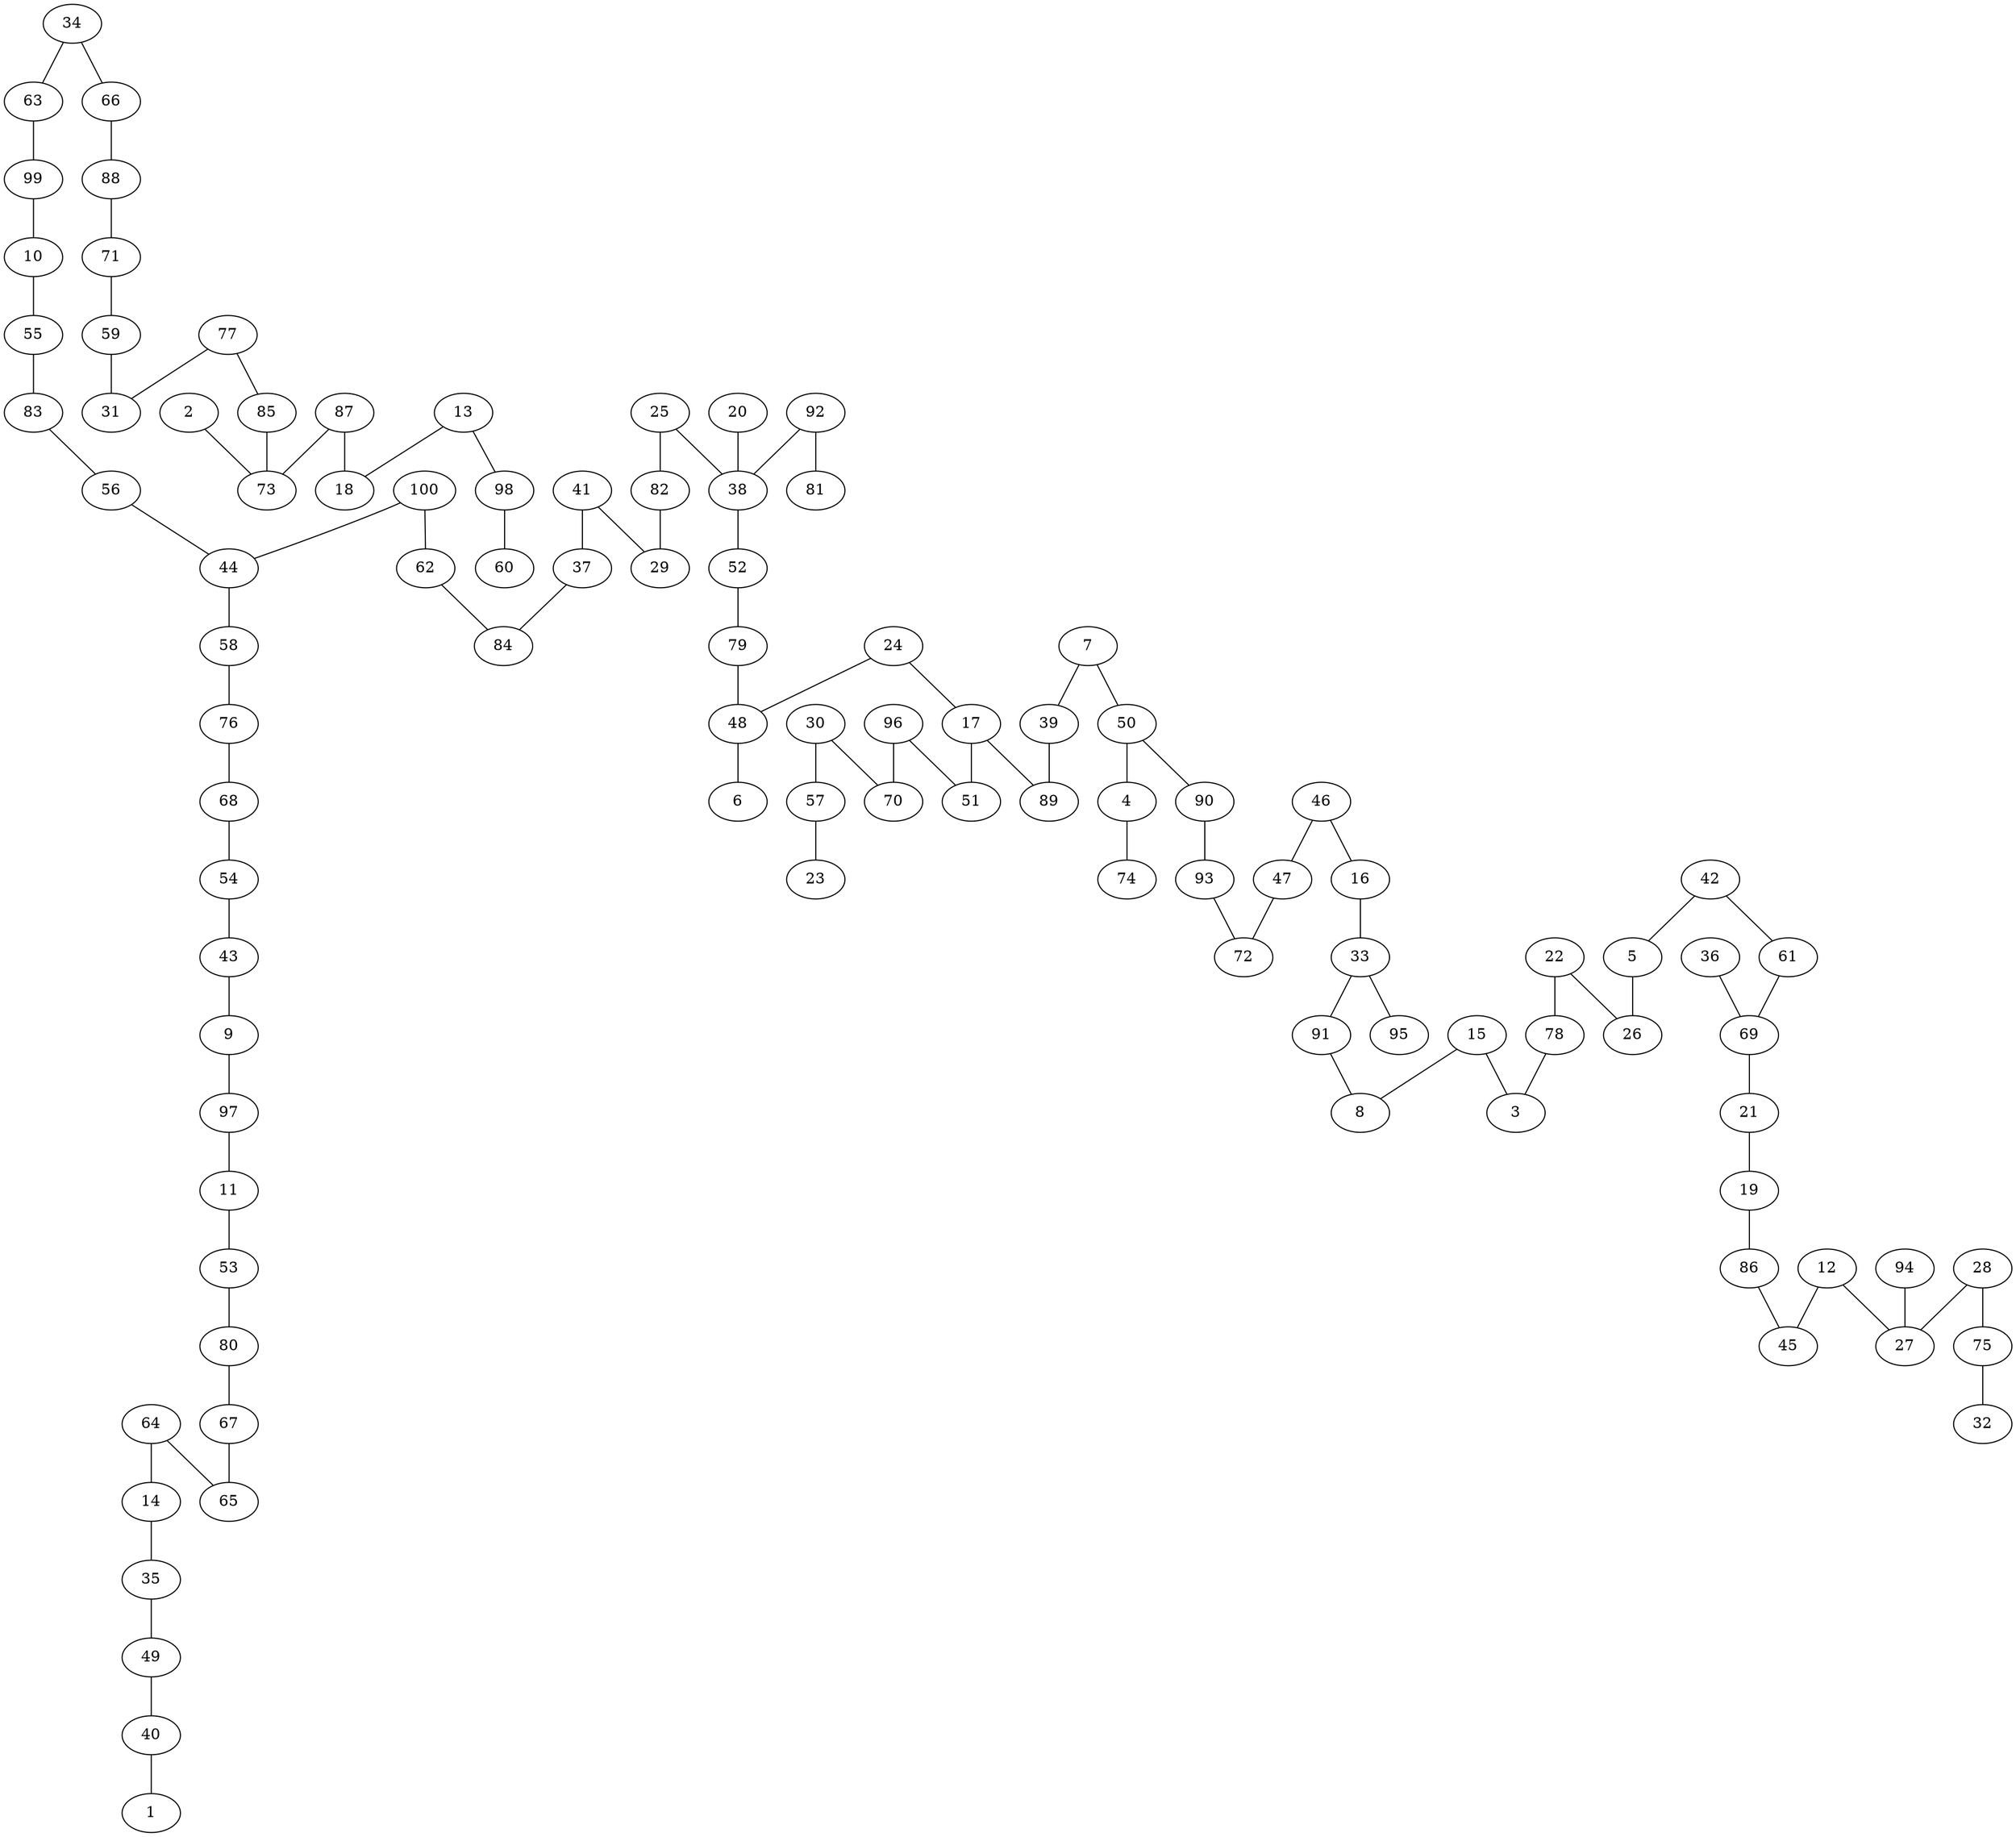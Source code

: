 graph arbol_DFS_R_G_1 {
    1;
    40;
    49;
    35;
    14;
    64;
    65;
    67;
    80;
    53;
    11;
    97;
    9;
    43;
    54;
    68;
    76;
    58;
    44;
    56;
    83;
    55;
    10;
    99;
    63;
    34;
    66;
    88;
    71;
    59;
    31;
    77;
    85;
    73;
    2;
    87;
    18;
    13;
    98;
    60;
    100;
    62;
    84;
    37;
    41;
    29;
    82;
    25;
    38;
    20;
    92;
    81;
    52;
    79;
    48;
    24;
    17;
    51;
    96;
    70;
    30;
    57;
    23;
    89;
    39;
    7;
    50;
    4;
    74;
    90;
    93;
    72;
    47;
    46;
    16;
    33;
    95;
    91;
    8;
    15;
    3;
    78;
    22;
    26;
    5;
    42;
    61;
    69;
    36;
    21;
    19;
    86;
    45;
    12;
    27;
    94;
    28;
    75;
    32;
    6;
    40 -- 1;
    49 -- 40;
    35 -- 49;
    14 -- 35;
    64 -- 14;
    64 -- 65;
    67 -- 65;
    80 -- 67;
    53 -- 80;
    11 -- 53;
    97 -- 11;
    9 -- 97;
    43 -- 9;
    54 -- 43;
    68 -- 54;
    76 -- 68;
    58 -- 76;
    44 -- 58;
    56 -- 44;
    83 -- 56;
    55 -- 83;
    10 -- 55;
    99 -- 10;
    63 -- 99;
    34 -- 63;
    34 -- 66;
    66 -- 88;
    88 -- 71;
    71 -- 59;
    59 -- 31;
    77 -- 31;
    77 -- 85;
    85 -- 73;
    2 -- 73;
    87 -- 73;
    87 -- 18;
    13 -- 18;
    13 -- 98;
    98 -- 60;
    100 -- 44;
    100 -- 62;
    62 -- 84;
    37 -- 84;
    41 -- 37;
    41 -- 29;
    82 -- 29;
    25 -- 82;
    25 -- 38;
    20 -- 38;
    92 -- 38;
    92 -- 81;
    38 -- 52;
    52 -- 79;
    79 -- 48;
    24 -- 48;
    24 -- 17;
    17 -- 51;
    96 -- 51;
    96 -- 70;
    30 -- 70;
    30 -- 57;
    57 -- 23;
    17 -- 89;
    39 -- 89;
    7 -- 39;
    7 -- 50;
    50 -- 4;
    4 -- 74;
    50 -- 90;
    90 -- 93;
    93 -- 72;
    47 -- 72;
    46 -- 47;
    46 -- 16;
    16 -- 33;
    33 -- 95;
    33 -- 91;
    91 -- 8;
    15 -- 8;
    15 -- 3;
    78 -- 3;
    22 -- 78;
    22 -- 26;
    5 -- 26;
    42 -- 5;
    42 -- 61;
    61 -- 69;
    36 -- 69;
    69 -- 21;
    21 -- 19;
    19 -- 86;
    86 -- 45;
    12 -- 45;
    12 -- 27;
    94 -- 27;
    28 -- 27;
    28 -- 75;
    75 -- 32;
    48 -- 6;
}